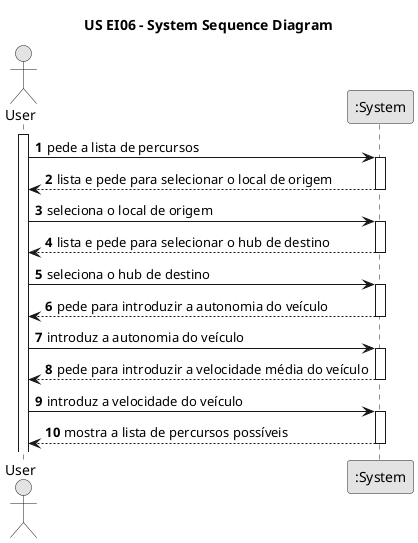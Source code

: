 @startuml
skinparam monochrome true
skinparam packageStyle rectangle
skinparam shadowing false

title US EI06 - System Sequence Diagram

autonumber

actor "User" as user
participant ":System" as sys

activate user
    user -> sys: pede a lista de percursos

    activate sys
    sys-->user: lista e pede para selecionar o local de origem
    deactivate

    user->sys: seleciona o local de origem

    activate sys
    sys-->user: lista e pede para selecionar o hub de destino
    deactivate sys

    user->sys: seleciona o hub de destino

    activate sys
    sys-->user: pede para introduzir a autonomia do veículo
    deactivate

    user->sys: introduz a autonomia do veículo

    activate sys
    sys-->user: pede para introduzir a velocidade média do veículo
    deactivate

    user->sys: introduz a velocidade do veículo

    activate sys
    sys-->user: mostra a lista de percursos possíveis
    deactivate

@enduml